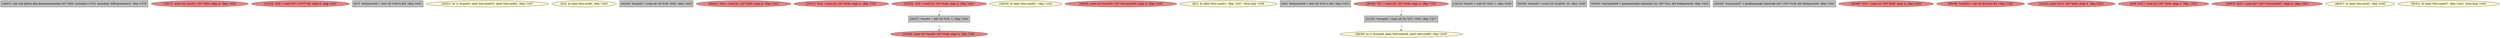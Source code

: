 
digraph G {


node4461 [fillcolor=grey,label="[26/27]  call void @llvm.dbg.declare(metadata i32* %j50, metadata !1576, metadata !DIExpression()), !dbg !1579",shape=rectangle,style=filled ]
node4459 [fillcolor=lightcoral,label="[16/17]  store i32 %inc61, i32* %j50, align 4, !dbg !1436",shape=ellipse,style=filled ]
node4457 [fillcolor=lightcoral,label="[14/15]  %29 = load i32**, i32*** %b, align 8, !dbg !1431",shape=ellipse,style=filled ]
node4454 [fillcolor=grey,label="[6/7]  %idxprom56 = zext i32 %30 to i64, !dbg !1431",shape=rectangle,style=filled ]
node4453 [fillcolor=lemonchiffon,label="[20/21]  br i1 %cmp52, label %for.body53, label %for.end62, !dbg !1427",shape=ellipse,style=filled ]
node4452 [fillcolor=lemonchiffon,label="[2/3]  br label %for.inc60, !dbg !1435",shape=ellipse,style=filled ]
node4440 [fillcolor=grey,label="[42/43]  %cmp52 = icmp ult i32 %28, 3000, !dbg !1426",shape=rectangle,style=filled ]
node4439 [fillcolor=lightcoral,label="[40/41]  %28 = load i32, i32* %j50, align 4, !dbg !1424",shape=ellipse,style=filled ]
node4450 [fillcolor=lightcoral,label="[10/11]  %30 = load i32, i32* %i46, align 4, !dbg !1432",shape=ellipse,style=filled ]
node4437 [fillcolor=grey,label="[34/37]  %inc64 = add i32 %34, 1, !dbg !1441",shape=rectangle,style=filled ]
node4458 [fillcolor=lemonchiffon,label="[18/19]  br label %for.cond51, !dbg !1423",shape=ellipse,style=filled ]
node4438 [fillcolor=lightcoral,label="[38/39]  store i32 %rem55, i32* %arrayidx59, align 4, !dbg !1434",shape=ellipse,style=filled ]
node4449 [fillcolor=lemonchiffon,label="[0/1]  br label %for.cond51, !dbg !1437, !llvm.loop !1438",shape=ellipse,style=filled ]
node4455 [fillcolor=grey,label="[4/5]  %idxprom58 = zext i32 %32 to i64, !dbg !1431",shape=rectangle,style=filled ]
node4435 [fillcolor=lemonchiffon,label="[28/29]  br i1 %cmp48, label %for.body49, label %for.end65, !dbg !1418",shape=ellipse,style=filled ]
node4436 [fillcolor=grey,label="[31/32]  %cmp48 = icmp ult i32 %27, 1000, !dbg !1417",shape=rectangle,style=filled ]
node4456 [fillcolor=grey,label="[12/13]  %inc61 = add i32 %33, 1, !dbg !1436",shape=rectangle,style=filled ]
node4441 [fillcolor=grey,label="[44/45]  %rem55 = urem i32 %call54, 10, !dbg !1430",shape=rectangle,style=filled ]
node4443 [fillcolor=grey,label="[54/55]  %arrayidx59 = getelementptr inbounds i32, i32* %31, i64 %idxprom58, !dbg !1431",shape=rectangle,style=filled ]
node4462 [fillcolor=grey,label="[24/25]  %arrayidx57 = getelementptr inbounds i32*, i32** %29, i64 %idxprom56, !dbg !1431",shape=rectangle,style=filled ]
node4444 [fillcolor=lightcoral,label="[35/36]  store i32 %inc64, i32* %i46, align 4, !dbg !1441",shape=ellipse,style=filled ]
node4463 [fillcolor=lightcoral,label="[48/49]  %33 = load i32, i32* %j50, align 4, !dbg !1436",shape=ellipse,style=filled ]
node4445 [fillcolor=lightcoral,label="[58/59]  %call54 = call i32 @rand() #3, !dbg !1428",shape=ellipse,style=filled ]
node4460 [fillcolor=lightcoral,label="[22/23]  store i32 0, i32* %j50, align 4, !dbg !1422",shape=ellipse,style=filled ]
node4451 [fillcolor=lightcoral,label="[8/9]  %32 = load i32, i32* %j50, align 4, !dbg !1433",shape=ellipse,style=filled ]
node4446 [fillcolor=lightcoral,label="[56/57]  %31 = load i32*, i32** %arrayidx57, align 8, !dbg !1431",shape=ellipse,style=filled ]
node4442 [fillcolor=lightcoral,label="[30/33]  %27 = load i32, i32* %i46, align 4, !dbg !1415",shape=ellipse,style=filled ]
node4448 [fillcolor=lemonchiffon,label="[46/47]  br label %for.inc63, !dbg !1440",shape=ellipse,style=filled ]
node4464 [fillcolor=lemonchiffon,label="[50/51]  br label %for.cond47, !dbg !1442, !llvm.loop !1443",shape=ellipse,style=filled ]
node4447 [fillcolor=lightcoral,label="[52/53]  %34 = load i32, i32* %i46, align 4, !dbg !1441",shape=ellipse,style=filled ]

node4442->node4436 [style=dotted,color=forestgreen,label="T",fontcolor=forestgreen ]
node4436->node4435 [style=dotted,color=forestgreen,label="T",fontcolor=forestgreen ]
node4447->node4437 [style=dotted,color=forestgreen,label="T",fontcolor=forestgreen ]
node4437->node4444 [style=dotted,color=forestgreen,label="T",fontcolor=forestgreen ]


}
